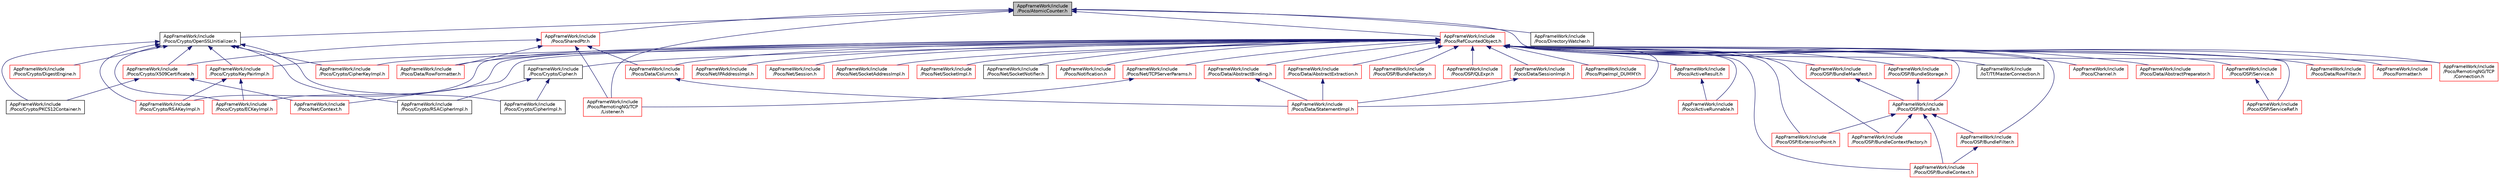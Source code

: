 digraph "AppFrameWork/include/Poco/AtomicCounter.h"
{
 // LATEX_PDF_SIZE
  edge [fontname="Helvetica",fontsize="10",labelfontname="Helvetica",labelfontsize="10"];
  node [fontname="Helvetica",fontsize="10",shape=record];
  Node1 [label="AppFrameWork/include\l/Poco/AtomicCounter.h",height=0.2,width=0.4,color="black", fillcolor="grey75", style="filled", fontcolor="black",tooltip=" "];
  Node1 -> Node2 [dir="back",color="midnightblue",fontsize="10",style="solid",fontname="Helvetica"];
  Node2 [label="AppFrameWork/include\l/Poco/Crypto/OpenSSLInitializer.h",height=0.2,width=0.4,color="black", fillcolor="white", style="filled",URL="$OpenSSLInitializer_8h.html",tooltip=" "];
  Node2 -> Node3 [dir="back",color="midnightblue",fontsize="10",style="solid",fontname="Helvetica"];
  Node3 [label="AppFrameWork/include\l/Poco/Crypto/CipherImpl.h",height=0.2,width=0.4,color="black", fillcolor="white", style="filled",URL="$CipherImpl_8h.html",tooltip=" "];
  Node2 -> Node4 [dir="back",color="midnightblue",fontsize="10",style="solid",fontname="Helvetica"];
  Node4 [label="AppFrameWork/include\l/Poco/Crypto/CipherKeyImpl.h",height=0.2,width=0.4,color="red", fillcolor="white", style="filled",URL="$CipherKeyImpl_8h.html",tooltip=" "];
  Node2 -> Node6 [dir="back",color="midnightblue",fontsize="10",style="solid",fontname="Helvetica"];
  Node6 [label="AppFrameWork/include\l/Poco/Crypto/DigestEngine.h",height=0.2,width=0.4,color="red", fillcolor="white", style="filled",URL="$Crypto_2DigestEngine_8h.html",tooltip=" "];
  Node2 -> Node9 [dir="back",color="midnightblue",fontsize="10",style="solid",fontname="Helvetica"];
  Node9 [label="AppFrameWork/include\l/Poco/Crypto/ECKeyImpl.h",height=0.2,width=0.4,color="red", fillcolor="white", style="filled",URL="$ECKeyImpl_8h.html",tooltip=" "];
  Node2 -> Node11 [dir="back",color="midnightblue",fontsize="10",style="solid",fontname="Helvetica"];
  Node11 [label="AppFrameWork/include\l/Poco/Crypto/KeyPairImpl.h",height=0.2,width=0.4,color="red", fillcolor="white", style="filled",URL="$KeyPairImpl_8h.html",tooltip=" "];
  Node11 -> Node9 [dir="back",color="midnightblue",fontsize="10",style="solid",fontname="Helvetica"];
  Node11 -> Node26 [dir="back",color="midnightblue",fontsize="10",style="solid",fontname="Helvetica"];
  Node26 [label="AppFrameWork/include\l/Poco/Crypto/RSAKeyImpl.h",height=0.2,width=0.4,color="red", fillcolor="white", style="filled",URL="$RSAKeyImpl_8h.html",tooltip=" "];
  Node2 -> Node27 [dir="back",color="midnightblue",fontsize="10",style="solid",fontname="Helvetica"];
  Node27 [label="AppFrameWork/include\l/Poco/Crypto/PKCS12Container.h",height=0.2,width=0.4,color="black", fillcolor="white", style="filled",URL="$PKCS12Container_8h.html",tooltip=" "];
  Node2 -> Node14 [dir="back",color="midnightblue",fontsize="10",style="solid",fontname="Helvetica"];
  Node14 [label="AppFrameWork/include\l/Poco/Crypto/RSACipherImpl.h",height=0.2,width=0.4,color="black", fillcolor="white", style="filled",URL="$RSACipherImpl_8h.html",tooltip=" "];
  Node2 -> Node26 [dir="back",color="midnightblue",fontsize="10",style="solid",fontname="Helvetica"];
  Node2 -> Node28 [dir="back",color="midnightblue",fontsize="10",style="solid",fontname="Helvetica"];
  Node28 [label="AppFrameWork/include\l/Poco/Crypto/X509Certificate.h",height=0.2,width=0.4,color="red", fillcolor="white", style="filled",URL="$Crypto_2X509Certificate_8h.html",tooltip=" "];
  Node28 -> Node27 [dir="back",color="midnightblue",fontsize="10",style="solid",fontname="Helvetica"];
  Node28 -> Node15 [dir="back",color="midnightblue",fontsize="10",style="solid",fontname="Helvetica"];
  Node15 [label="AppFrameWork/include\l/Poco/Net/Context.h",height=0.2,width=0.4,color="red", fillcolor="white", style="filled",URL="$Net_2Context_8h.html",tooltip=" "];
  Node1 -> Node35 [dir="back",color="midnightblue",fontsize="10",style="solid",fontname="Helvetica"];
  Node35 [label="AppFrameWork/include\l/Poco/DirectoryWatcher.h",height=0.2,width=0.4,color="black", fillcolor="white", style="filled",URL="$DirectoryWatcher_8h.html",tooltip=" "];
  Node1 -> Node36 [dir="back",color="midnightblue",fontsize="10",style="solid",fontname="Helvetica"];
  Node36 [label="AppFrameWork/include\l/Poco/RefCountedObject.h",height=0.2,width=0.4,color="red", fillcolor="white", style="filled",URL="$RefCountedObject_8h.html",tooltip=" "];
  Node36 -> Node37 [dir="back",color="midnightblue",fontsize="10",style="solid",fontname="Helvetica"];
  Node37 [label="AppFrameWork/include\l/IoT/Tf/MasterConnection.h",height=0.2,width=0.4,color="black", fillcolor="white", style="filled",URL="$MasterConnection_8h.html",tooltip=" "];
  Node36 -> Node38 [dir="back",color="midnightblue",fontsize="10",style="solid",fontname="Helvetica"];
  Node38 [label="AppFrameWork/include\l/Poco/ActiveResult.h",height=0.2,width=0.4,color="red", fillcolor="white", style="filled",URL="$ActiveResult_8h.html",tooltip=" "];
  Node38 -> Node436 [dir="back",color="midnightblue",fontsize="10",style="solid",fontname="Helvetica"];
  Node436 [label="AppFrameWork/include\l/Poco/ActiveRunnable.h",height=0.2,width=0.4,color="red", fillcolor="white", style="filled",URL="$ActiveRunnable_8h.html",tooltip=" "];
  Node36 -> Node436 [dir="back",color="midnightblue",fontsize="10",style="solid",fontname="Helvetica"];
  Node36 -> Node439 [dir="back",color="midnightblue",fontsize="10",style="solid",fontname="Helvetica"];
  Node439 [label="AppFrameWork/include\l/Poco/Channel.h",height=0.2,width=0.4,color="red", fillcolor="white", style="filled",URL="$Channel_8h.html",tooltip=" "];
  Node36 -> Node465 [dir="back",color="midnightblue",fontsize="10",style="solid",fontname="Helvetica"];
  Node465 [label="AppFrameWork/include\l/Poco/Crypto/Cipher.h",height=0.2,width=0.4,color="black", fillcolor="white", style="filled",URL="$Cipher_8h.html",tooltip=" "];
  Node465 -> Node3 [dir="back",color="midnightblue",fontsize="10",style="solid",fontname="Helvetica"];
  Node465 -> Node14 [dir="back",color="midnightblue",fontsize="10",style="solid",fontname="Helvetica"];
  Node36 -> Node4 [dir="back",color="midnightblue",fontsize="10",style="solid",fontname="Helvetica"];
  Node36 -> Node9 [dir="back",color="midnightblue",fontsize="10",style="solid",fontname="Helvetica"];
  Node36 -> Node11 [dir="back",color="midnightblue",fontsize="10",style="solid",fontname="Helvetica"];
  Node36 -> Node26 [dir="back",color="midnightblue",fontsize="10",style="solid",fontname="Helvetica"];
  Node36 -> Node466 [dir="back",color="midnightblue",fontsize="10",style="solid",fontname="Helvetica"];
  Node466 [label="AppFrameWork/include\l/Poco/Data/AbstractBinding.h",height=0.2,width=0.4,color="red", fillcolor="white", style="filled",URL="$AbstractBinding_8h.html",tooltip=" "];
  Node466 -> Node469 [dir="back",color="midnightblue",fontsize="10",style="solid",fontname="Helvetica"];
  Node469 [label="AppFrameWork/include\l/Poco/Data/StatementImpl.h",height=0.2,width=0.4,color="red", fillcolor="white", style="filled",URL="$StatementImpl_8h.html",tooltip=" "];
  Node36 -> Node470 [dir="back",color="midnightblue",fontsize="10",style="solid",fontname="Helvetica"];
  Node470 [label="AppFrameWork/include\l/Poco/Data/AbstractExtraction.h",height=0.2,width=0.4,color="red", fillcolor="white", style="filled",URL="$AbstractExtraction_8h.html",tooltip=" "];
  Node470 -> Node469 [dir="back",color="midnightblue",fontsize="10",style="solid",fontname="Helvetica"];
  Node36 -> Node473 [dir="back",color="midnightblue",fontsize="10",style="solid",fontname="Helvetica"];
  Node473 [label="AppFrameWork/include\l/Poco/Data/AbstractPreparator.h",height=0.2,width=0.4,color="red", fillcolor="white", style="filled",URL="$AbstractPreparator_8h.html",tooltip=" "];
  Node36 -> Node477 [dir="back",color="midnightblue",fontsize="10",style="solid",fontname="Helvetica"];
  Node477 [label="AppFrameWork/include\l/Poco/Data/Column.h",height=0.2,width=0.4,color="red", fillcolor="white", style="filled",URL="$Column_8h.html",tooltip=" "];
  Node477 -> Node469 [dir="back",color="midnightblue",fontsize="10",style="solid",fontname="Helvetica"];
  Node36 -> Node478 [dir="back",color="midnightblue",fontsize="10",style="solid",fontname="Helvetica"];
  Node478 [label="AppFrameWork/include\l/Poco/Data/RowFilter.h",height=0.2,width=0.4,color="red", fillcolor="white", style="filled",URL="$RowFilter_8h.html",tooltip=" "];
  Node36 -> Node479 [dir="back",color="midnightblue",fontsize="10",style="solid",fontname="Helvetica"];
  Node479 [label="AppFrameWork/include\l/Poco/Data/RowFormatter.h",height=0.2,width=0.4,color="red", fillcolor="white", style="filled",URL="$RowFormatter_8h.html",tooltip=" "];
  Node36 -> Node483 [dir="back",color="midnightblue",fontsize="10",style="solid",fontname="Helvetica"];
  Node483 [label="AppFrameWork/include\l/Poco/Data/SessionImpl.h",height=0.2,width=0.4,color="red", fillcolor="white", style="filled",URL="$SessionImpl_8h.html",tooltip=" "];
  Node483 -> Node469 [dir="back",color="midnightblue",fontsize="10",style="solid",fontname="Helvetica"];
  Node36 -> Node469 [dir="back",color="midnightblue",fontsize="10",style="solid",fontname="Helvetica"];
  Node36 -> Node490 [dir="back",color="midnightblue",fontsize="10",style="solid",fontname="Helvetica"];
  Node490 [label="AppFrameWork/include\l/Poco/Formatter.h",height=0.2,width=0.4,color="red", fillcolor="white", style="filled",URL="$Formatter_8h.html",tooltip=" "];
  Node36 -> Node15 [dir="back",color="midnightblue",fontsize="10",style="solid",fontname="Helvetica"];
  Node36 -> Node492 [dir="back",color="midnightblue",fontsize="10",style="solid",fontname="Helvetica"];
  Node492 [label="AppFrameWork/include\l/Poco/Net/IPAddressImpl.h",height=0.2,width=0.4,color="red", fillcolor="white", style="filled",URL="$IPAddressImpl_8h.html",tooltip=" "];
  Node36 -> Node519 [dir="back",color="midnightblue",fontsize="10",style="solid",fontname="Helvetica"];
  Node519 [label="AppFrameWork/include\l/Poco/Net/Session.h",height=0.2,width=0.4,color="red", fillcolor="white", style="filled",URL="$Net_2Session_8h.html",tooltip=" "];
  Node36 -> Node496 [dir="back",color="midnightblue",fontsize="10",style="solid",fontname="Helvetica"];
  Node496 [label="AppFrameWork/include\l/Poco/Net/SocketAddressImpl.h",height=0.2,width=0.4,color="red", fillcolor="white", style="filled",URL="$SocketAddressImpl_8h.html",tooltip=" "];
  Node36 -> Node502 [dir="back",color="midnightblue",fontsize="10",style="solid",fontname="Helvetica"];
  Node502 [label="AppFrameWork/include\l/Poco/Net/SocketImpl.h",height=0.2,width=0.4,color="red", fillcolor="white", style="filled",URL="$SocketImpl_8h.html",tooltip=" "];
  Node36 -> Node515 [dir="back",color="midnightblue",fontsize="10",style="solid",fontname="Helvetica"];
  Node515 [label="AppFrameWork/include\l/Poco/Net/SocketNotifier.h",height=0.2,width=0.4,color="black", fillcolor="white", style="filled",URL="$SocketNotifier_8h.html",tooltip=" "];
  Node36 -> Node520 [dir="back",color="midnightblue",fontsize="10",style="solid",fontname="Helvetica"];
  Node520 [label="AppFrameWork/include\l/Poco/Net/TCPServerParams.h",height=0.2,width=0.4,color="red", fillcolor="white", style="filled",URL="$TCPServerParams_8h.html",tooltip=" "];
  Node520 -> Node330 [dir="back",color="midnightblue",fontsize="10",style="solid",fontname="Helvetica"];
  Node330 [label="AppFrameWork/include\l/Poco/RemotingNG/TCP\l/Listener.h",height=0.2,width=0.4,color="red", fillcolor="white", style="filled",URL="$TCP_2Listener_8h.html",tooltip=" "];
  Node36 -> Node522 [dir="back",color="midnightblue",fontsize="10",style="solid",fontname="Helvetica"];
  Node522 [label="AppFrameWork/include\l/Poco/Notification.h",height=0.2,width=0.4,color="red", fillcolor="white", style="filled",URL="$Notification_8h.html",tooltip=" "];
  Node36 -> Node382 [dir="back",color="midnightblue",fontsize="10",style="solid",fontname="Helvetica"];
  Node382 [label="AppFrameWork/include\l/Poco/OSP/Bundle.h",height=0.2,width=0.4,color="red", fillcolor="white", style="filled",URL="$Bundle_8h.html",tooltip=" "];
  Node382 -> Node383 [dir="back",color="midnightblue",fontsize="10",style="solid",fontname="Helvetica"];
  Node383 [label="AppFrameWork/include\l/Poco/OSP/BundleContext.h",height=0.2,width=0.4,color="red", fillcolor="white", style="filled",URL="$BundleContext_8h.html",tooltip=" "];
  Node382 -> Node388 [dir="back",color="midnightblue",fontsize="10",style="solid",fontname="Helvetica"];
  Node388 [label="AppFrameWork/include\l/Poco/OSP/BundleContextFactory.h",height=0.2,width=0.4,color="red", fillcolor="white", style="filled",URL="$BundleContextFactory_8h.html",tooltip=" "];
  Node382 -> Node391 [dir="back",color="midnightblue",fontsize="10",style="solid",fontname="Helvetica"];
  Node391 [label="AppFrameWork/include\l/Poco/OSP/BundleFilter.h",height=0.2,width=0.4,color="red", fillcolor="white", style="filled",URL="$BundleFilter_8h.html",tooltip=" "];
  Node391 -> Node383 [dir="back",color="midnightblue",fontsize="10",style="solid",fontname="Helvetica"];
  Node382 -> Node394 [dir="back",color="midnightblue",fontsize="10",style="solid",fontname="Helvetica"];
  Node394 [label="AppFrameWork/include\l/Poco/OSP/ExtensionPoint.h",height=0.2,width=0.4,color="red", fillcolor="white", style="filled",URL="$ExtensionPoint_8h.html",tooltip=" "];
  Node36 -> Node383 [dir="back",color="midnightblue",fontsize="10",style="solid",fontname="Helvetica"];
  Node36 -> Node388 [dir="back",color="midnightblue",fontsize="10",style="solid",fontname="Helvetica"];
  Node36 -> Node534 [dir="back",color="midnightblue",fontsize="10",style="solid",fontname="Helvetica"];
  Node534 [label="AppFrameWork/include\l/Poco/OSP/BundleFactory.h",height=0.2,width=0.4,color="red", fillcolor="white", style="filled",URL="$BundleFactory_8h.html",tooltip=" "];
  Node36 -> Node391 [dir="back",color="midnightblue",fontsize="10",style="solid",fontname="Helvetica"];
  Node36 -> Node401 [dir="back",color="midnightblue",fontsize="10",style="solid",fontname="Helvetica"];
  Node401 [label="AppFrameWork/include\l/Poco/OSP/BundleManifest.h",height=0.2,width=0.4,color="red", fillcolor="white", style="filled",URL="$BundleManifest_8h.html",tooltip=" "];
  Node401 -> Node382 [dir="back",color="midnightblue",fontsize="10",style="solid",fontname="Helvetica"];
  Node36 -> Node535 [dir="back",color="midnightblue",fontsize="10",style="solid",fontname="Helvetica"];
  Node535 [label="AppFrameWork/include\l/Poco/OSP/BundleStorage.h",height=0.2,width=0.4,color="red", fillcolor="white", style="filled",URL="$BundleStorage_8h.html",tooltip=" "];
  Node535 -> Node382 [dir="back",color="midnightblue",fontsize="10",style="solid",fontname="Helvetica"];
  Node36 -> Node394 [dir="back",color="midnightblue",fontsize="10",style="solid",fontname="Helvetica"];
  Node36 -> Node538 [dir="back",color="midnightblue",fontsize="10",style="solid",fontname="Helvetica"];
  Node538 [label="AppFrameWork/include\l/Poco/OSP/QLExpr.h",height=0.2,width=0.4,color="red", fillcolor="white", style="filled",URL="$QLExpr_8h.html",tooltip=" "];
  Node36 -> Node540 [dir="back",color="midnightblue",fontsize="10",style="solid",fontname="Helvetica"];
  Node540 [label="AppFrameWork/include\l/Poco/OSP/Service.h",height=0.2,width=0.4,color="red", fillcolor="white", style="filled",URL="$Service_8h.html",tooltip=" "];
  Node540 -> Node552 [dir="back",color="midnightblue",fontsize="10",style="solid",fontname="Helvetica"];
  Node552 [label="AppFrameWork/include\l/Poco/OSP/ServiceRef.h",height=0.2,width=0.4,color="red", fillcolor="white", style="filled",URL="$ServiceRef_8h.html",tooltip=" "];
  Node36 -> Node552 [dir="back",color="midnightblue",fontsize="10",style="solid",fontname="Helvetica"];
  Node36 -> Node555 [dir="back",color="midnightblue",fontsize="10",style="solid",fontname="Helvetica"];
  Node555 [label="AppFrameWork/include\l/Poco/PipeImpl_DUMMY.h",height=0.2,width=0.4,color="red", fillcolor="white", style="filled",URL="$PipeImpl__DUMMY_8h.html",tooltip=" "];
  Node36 -> Node341 [dir="back",color="midnightblue",fontsize="10",style="solid",fontname="Helvetica"];
  Node341 [label="AppFrameWork/include\l/Poco/RemotingNG/TCP\l/Connection.h",height=0.2,width=0.4,color="red", fillcolor="white", style="filled",URL="$Connection_8h.html",tooltip=" "];
  Node1 -> Node341 [dir="back",color="midnightblue",fontsize="10",style="solid",fontname="Helvetica"];
  Node1 -> Node330 [dir="back",color="midnightblue",fontsize="10",style="solid",fontname="Helvetica"];
  Node1 -> Node615 [dir="back",color="midnightblue",fontsize="10",style="solid",fontname="Helvetica"];
  Node615 [label="AppFrameWork/include\l/Poco/SharedPtr.h",height=0.2,width=0.4,color="red", fillcolor="white", style="filled",URL="$SharedPtr_8h.html",tooltip=" "];
  Node615 -> Node28 [dir="back",color="midnightblue",fontsize="10",style="solid",fontname="Helvetica"];
  Node615 -> Node477 [dir="back",color="midnightblue",fontsize="10",style="solid",fontname="Helvetica"];
  Node615 -> Node479 [dir="back",color="midnightblue",fontsize="10",style="solid",fontname="Helvetica"];
  Node615 -> Node330 [dir="back",color="midnightblue",fontsize="10",style="solid",fontname="Helvetica"];
}
